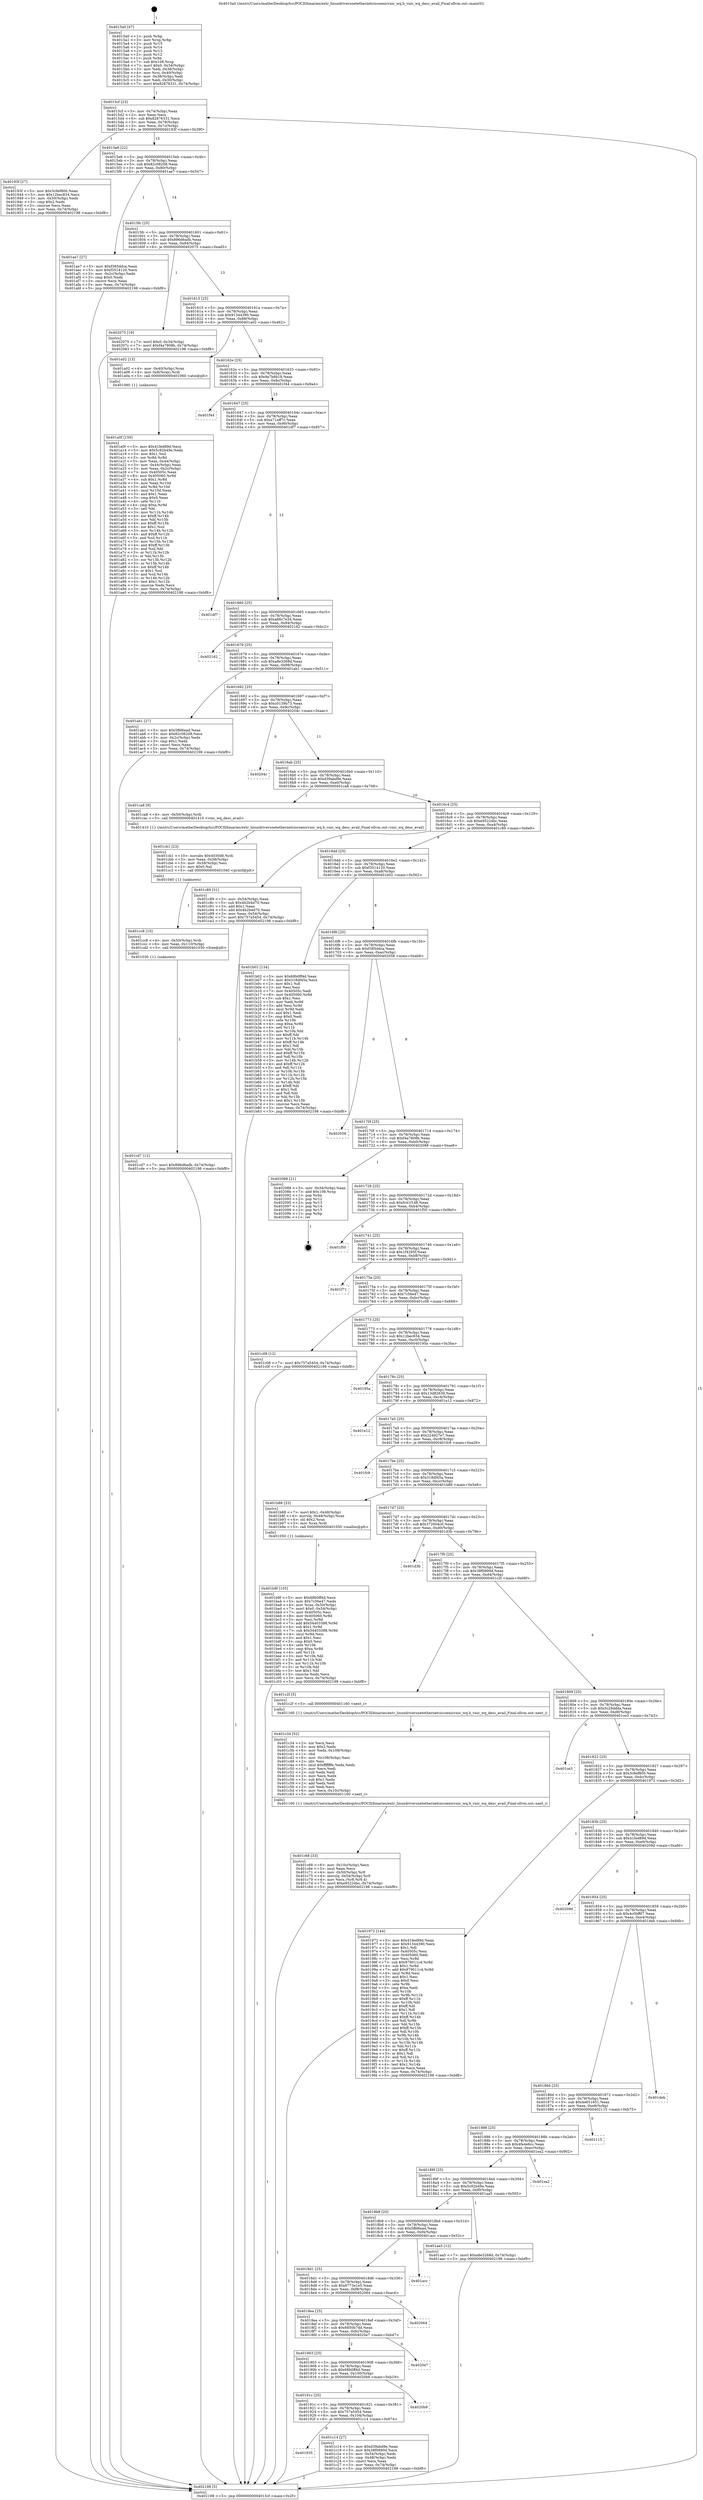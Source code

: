 digraph "0x4015a0" {
  label = "0x4015a0 (/mnt/c/Users/mathe/Desktop/tcc/POCII/binaries/extr_linuxdriversnetethernetciscoenicvnic_wq.h_vnic_wq_desc_avail_Final-ollvm.out::main(0))"
  labelloc = "t"
  node[shape=record]

  Entry [label="",width=0.3,height=0.3,shape=circle,fillcolor=black,style=filled]
  "0x4015cf" [label="{
     0x4015cf [23]\l
     | [instrs]\l
     &nbsp;&nbsp;0x4015cf \<+3\>: mov -0x74(%rbp),%eax\l
     &nbsp;&nbsp;0x4015d2 \<+2\>: mov %eax,%ecx\l
     &nbsp;&nbsp;0x4015d4 \<+6\>: sub $0x82876331,%ecx\l
     &nbsp;&nbsp;0x4015da \<+3\>: mov %eax,-0x78(%rbp)\l
     &nbsp;&nbsp;0x4015dd \<+3\>: mov %ecx,-0x7c(%rbp)\l
     &nbsp;&nbsp;0x4015e0 \<+6\>: je 000000000040193f \<main+0x39f\>\l
  }"]
  "0x40193f" [label="{
     0x40193f [27]\l
     | [instrs]\l
     &nbsp;&nbsp;0x40193f \<+5\>: mov $0x3c9ef800,%eax\l
     &nbsp;&nbsp;0x401944 \<+5\>: mov $0x12bec834,%ecx\l
     &nbsp;&nbsp;0x401949 \<+3\>: mov -0x30(%rbp),%edx\l
     &nbsp;&nbsp;0x40194c \<+3\>: cmp $0x2,%edx\l
     &nbsp;&nbsp;0x40194f \<+3\>: cmovne %ecx,%eax\l
     &nbsp;&nbsp;0x401952 \<+3\>: mov %eax,-0x74(%rbp)\l
     &nbsp;&nbsp;0x401955 \<+5\>: jmp 0000000000402198 \<main+0xbf8\>\l
  }"]
  "0x4015e6" [label="{
     0x4015e6 [22]\l
     | [instrs]\l
     &nbsp;&nbsp;0x4015e6 \<+5\>: jmp 00000000004015eb \<main+0x4b\>\l
     &nbsp;&nbsp;0x4015eb \<+3\>: mov -0x78(%rbp),%eax\l
     &nbsp;&nbsp;0x4015ee \<+5\>: sub $0x82c08208,%eax\l
     &nbsp;&nbsp;0x4015f3 \<+3\>: mov %eax,-0x80(%rbp)\l
     &nbsp;&nbsp;0x4015f6 \<+6\>: je 0000000000401ae7 \<main+0x547\>\l
  }"]
  "0x402198" [label="{
     0x402198 [5]\l
     | [instrs]\l
     &nbsp;&nbsp;0x402198 \<+5\>: jmp 00000000004015cf \<main+0x2f\>\l
  }"]
  "0x4015a0" [label="{
     0x4015a0 [47]\l
     | [instrs]\l
     &nbsp;&nbsp;0x4015a0 \<+1\>: push %rbp\l
     &nbsp;&nbsp;0x4015a1 \<+3\>: mov %rsp,%rbp\l
     &nbsp;&nbsp;0x4015a4 \<+2\>: push %r15\l
     &nbsp;&nbsp;0x4015a6 \<+2\>: push %r14\l
     &nbsp;&nbsp;0x4015a8 \<+2\>: push %r13\l
     &nbsp;&nbsp;0x4015aa \<+2\>: push %r12\l
     &nbsp;&nbsp;0x4015ac \<+1\>: push %rbx\l
     &nbsp;&nbsp;0x4015ad \<+7\>: sub $0x108,%rsp\l
     &nbsp;&nbsp;0x4015b4 \<+7\>: movl $0x0,-0x34(%rbp)\l
     &nbsp;&nbsp;0x4015bb \<+3\>: mov %edi,-0x38(%rbp)\l
     &nbsp;&nbsp;0x4015be \<+4\>: mov %rsi,-0x40(%rbp)\l
     &nbsp;&nbsp;0x4015c2 \<+3\>: mov -0x38(%rbp),%edi\l
     &nbsp;&nbsp;0x4015c5 \<+3\>: mov %edi,-0x30(%rbp)\l
     &nbsp;&nbsp;0x4015c8 \<+7\>: movl $0x82876331,-0x74(%rbp)\l
  }"]
  Exit [label="",width=0.3,height=0.3,shape=circle,fillcolor=black,style=filled,peripheries=2]
  "0x401ae7" [label="{
     0x401ae7 [27]\l
     | [instrs]\l
     &nbsp;&nbsp;0x401ae7 \<+5\>: mov $0xf385ddca,%eax\l
     &nbsp;&nbsp;0x401aec \<+5\>: mov $0xf3514120,%ecx\l
     &nbsp;&nbsp;0x401af1 \<+3\>: mov -0x2c(%rbp),%edx\l
     &nbsp;&nbsp;0x401af4 \<+3\>: cmp $0x0,%edx\l
     &nbsp;&nbsp;0x401af7 \<+3\>: cmove %ecx,%eax\l
     &nbsp;&nbsp;0x401afa \<+3\>: mov %eax,-0x74(%rbp)\l
     &nbsp;&nbsp;0x401afd \<+5\>: jmp 0000000000402198 \<main+0xbf8\>\l
  }"]
  "0x4015fc" [label="{
     0x4015fc [25]\l
     | [instrs]\l
     &nbsp;&nbsp;0x4015fc \<+5\>: jmp 0000000000401601 \<main+0x61\>\l
     &nbsp;&nbsp;0x401601 \<+3\>: mov -0x78(%rbp),%eax\l
     &nbsp;&nbsp;0x401604 \<+5\>: sub $0x896d6adb,%eax\l
     &nbsp;&nbsp;0x401609 \<+6\>: mov %eax,-0x84(%rbp)\l
     &nbsp;&nbsp;0x40160f \<+6\>: je 0000000000402075 \<main+0xad5\>\l
  }"]
  "0x401cd7" [label="{
     0x401cd7 [12]\l
     | [instrs]\l
     &nbsp;&nbsp;0x401cd7 \<+7\>: movl $0x896d6adb,-0x74(%rbp)\l
     &nbsp;&nbsp;0x401cde \<+5\>: jmp 0000000000402198 \<main+0xbf8\>\l
  }"]
  "0x402075" [label="{
     0x402075 [19]\l
     | [instrs]\l
     &nbsp;&nbsp;0x402075 \<+7\>: movl $0x0,-0x34(%rbp)\l
     &nbsp;&nbsp;0x40207c \<+7\>: movl $0xf4a7808b,-0x74(%rbp)\l
     &nbsp;&nbsp;0x402083 \<+5\>: jmp 0000000000402198 \<main+0xbf8\>\l
  }"]
  "0x401615" [label="{
     0x401615 [25]\l
     | [instrs]\l
     &nbsp;&nbsp;0x401615 \<+5\>: jmp 000000000040161a \<main+0x7a\>\l
     &nbsp;&nbsp;0x40161a \<+3\>: mov -0x78(%rbp),%eax\l
     &nbsp;&nbsp;0x40161d \<+5\>: sub $0x91344390,%eax\l
     &nbsp;&nbsp;0x401622 \<+6\>: mov %eax,-0x88(%rbp)\l
     &nbsp;&nbsp;0x401628 \<+6\>: je 0000000000401a02 \<main+0x462\>\l
  }"]
  "0x401cc8" [label="{
     0x401cc8 [15]\l
     | [instrs]\l
     &nbsp;&nbsp;0x401cc8 \<+4\>: mov -0x50(%rbp),%rdi\l
     &nbsp;&nbsp;0x401ccc \<+6\>: mov %eax,-0x110(%rbp)\l
     &nbsp;&nbsp;0x401cd2 \<+5\>: call 0000000000401030 \<free@plt\>\l
     | [calls]\l
     &nbsp;&nbsp;0x401030 \{1\} (unknown)\l
  }"]
  "0x401a02" [label="{
     0x401a02 [13]\l
     | [instrs]\l
     &nbsp;&nbsp;0x401a02 \<+4\>: mov -0x40(%rbp),%rax\l
     &nbsp;&nbsp;0x401a06 \<+4\>: mov 0x8(%rax),%rdi\l
     &nbsp;&nbsp;0x401a0a \<+5\>: call 0000000000401060 \<atoi@plt\>\l
     | [calls]\l
     &nbsp;&nbsp;0x401060 \{1\} (unknown)\l
  }"]
  "0x40162e" [label="{
     0x40162e [25]\l
     | [instrs]\l
     &nbsp;&nbsp;0x40162e \<+5\>: jmp 0000000000401633 \<main+0x93\>\l
     &nbsp;&nbsp;0x401633 \<+3\>: mov -0x78(%rbp),%eax\l
     &nbsp;&nbsp;0x401636 \<+5\>: sub $0x9a7b8b18,%eax\l
     &nbsp;&nbsp;0x40163b \<+6\>: mov %eax,-0x8c(%rbp)\l
     &nbsp;&nbsp;0x401641 \<+6\>: je 0000000000401f44 \<main+0x9a4\>\l
  }"]
  "0x401cb1" [label="{
     0x401cb1 [23]\l
     | [instrs]\l
     &nbsp;&nbsp;0x401cb1 \<+10\>: movabs $0x4030d6,%rdi\l
     &nbsp;&nbsp;0x401cbb \<+3\>: mov %eax,-0x58(%rbp)\l
     &nbsp;&nbsp;0x401cbe \<+3\>: mov -0x58(%rbp),%esi\l
     &nbsp;&nbsp;0x401cc1 \<+2\>: mov $0x0,%al\l
     &nbsp;&nbsp;0x401cc3 \<+5\>: call 0000000000401040 \<printf@plt\>\l
     | [calls]\l
     &nbsp;&nbsp;0x401040 \{1\} (unknown)\l
  }"]
  "0x401f44" [label="{
     0x401f44\l
  }", style=dashed]
  "0x401647" [label="{
     0x401647 [25]\l
     | [instrs]\l
     &nbsp;&nbsp;0x401647 \<+5\>: jmp 000000000040164c \<main+0xac\>\l
     &nbsp;&nbsp;0x40164c \<+3\>: mov -0x78(%rbp),%eax\l
     &nbsp;&nbsp;0x40164f \<+5\>: sub $0xa71eff7c,%eax\l
     &nbsp;&nbsp;0x401654 \<+6\>: mov %eax,-0x90(%rbp)\l
     &nbsp;&nbsp;0x40165a \<+6\>: je 0000000000401df7 \<main+0x857\>\l
  }"]
  "0x401c68" [label="{
     0x401c68 [33]\l
     | [instrs]\l
     &nbsp;&nbsp;0x401c68 \<+6\>: mov -0x10c(%rbp),%ecx\l
     &nbsp;&nbsp;0x401c6e \<+3\>: imul %eax,%ecx\l
     &nbsp;&nbsp;0x401c71 \<+4\>: mov -0x50(%rbp),%r8\l
     &nbsp;&nbsp;0x401c75 \<+4\>: movslq -0x54(%rbp),%r9\l
     &nbsp;&nbsp;0x401c79 \<+4\>: mov %ecx,(%r8,%r9,4)\l
     &nbsp;&nbsp;0x401c7d \<+7\>: movl $0xe95224bc,-0x74(%rbp)\l
     &nbsp;&nbsp;0x401c84 \<+5\>: jmp 0000000000402198 \<main+0xbf8\>\l
  }"]
  "0x401df7" [label="{
     0x401df7\l
  }", style=dashed]
  "0x401660" [label="{
     0x401660 [25]\l
     | [instrs]\l
     &nbsp;&nbsp;0x401660 \<+5\>: jmp 0000000000401665 \<main+0xc5\>\l
     &nbsp;&nbsp;0x401665 \<+3\>: mov -0x78(%rbp),%eax\l
     &nbsp;&nbsp;0x401668 \<+5\>: sub $0xa86c7e34,%eax\l
     &nbsp;&nbsp;0x40166d \<+6\>: mov %eax,-0x94(%rbp)\l
     &nbsp;&nbsp;0x401673 \<+6\>: je 0000000000402162 \<main+0xbc2\>\l
  }"]
  "0x401c34" [label="{
     0x401c34 [52]\l
     | [instrs]\l
     &nbsp;&nbsp;0x401c34 \<+2\>: xor %ecx,%ecx\l
     &nbsp;&nbsp;0x401c36 \<+5\>: mov $0x2,%edx\l
     &nbsp;&nbsp;0x401c3b \<+6\>: mov %edx,-0x108(%rbp)\l
     &nbsp;&nbsp;0x401c41 \<+1\>: cltd\l
     &nbsp;&nbsp;0x401c42 \<+6\>: mov -0x108(%rbp),%esi\l
     &nbsp;&nbsp;0x401c48 \<+2\>: idiv %esi\l
     &nbsp;&nbsp;0x401c4a \<+6\>: imul $0xfffffffe,%edx,%edx\l
     &nbsp;&nbsp;0x401c50 \<+2\>: mov %ecx,%edi\l
     &nbsp;&nbsp;0x401c52 \<+2\>: sub %edx,%edi\l
     &nbsp;&nbsp;0x401c54 \<+2\>: mov %ecx,%edx\l
     &nbsp;&nbsp;0x401c56 \<+3\>: sub $0x1,%edx\l
     &nbsp;&nbsp;0x401c59 \<+2\>: add %edx,%edi\l
     &nbsp;&nbsp;0x401c5b \<+2\>: sub %edi,%ecx\l
     &nbsp;&nbsp;0x401c5d \<+6\>: mov %ecx,-0x10c(%rbp)\l
     &nbsp;&nbsp;0x401c63 \<+5\>: call 0000000000401160 \<next_i\>\l
     | [calls]\l
     &nbsp;&nbsp;0x401160 \{1\} (/mnt/c/Users/mathe/Desktop/tcc/POCII/binaries/extr_linuxdriversnetethernetciscoenicvnic_wq.h_vnic_wq_desc_avail_Final-ollvm.out::next_i)\l
  }"]
  "0x402162" [label="{
     0x402162\l
  }", style=dashed]
  "0x401679" [label="{
     0x401679 [25]\l
     | [instrs]\l
     &nbsp;&nbsp;0x401679 \<+5\>: jmp 000000000040167e \<main+0xde\>\l
     &nbsp;&nbsp;0x40167e \<+3\>: mov -0x78(%rbp),%eax\l
     &nbsp;&nbsp;0x401681 \<+5\>: sub $0xa8e3268d,%eax\l
     &nbsp;&nbsp;0x401686 \<+6\>: mov %eax,-0x98(%rbp)\l
     &nbsp;&nbsp;0x40168c \<+6\>: je 0000000000401ab1 \<main+0x511\>\l
  }"]
  "0x401935" [label="{
     0x401935\l
  }", style=dashed]
  "0x401ab1" [label="{
     0x401ab1 [27]\l
     | [instrs]\l
     &nbsp;&nbsp;0x401ab1 \<+5\>: mov $0x5ffd6ead,%eax\l
     &nbsp;&nbsp;0x401ab6 \<+5\>: mov $0x82c08208,%ecx\l
     &nbsp;&nbsp;0x401abb \<+3\>: mov -0x2c(%rbp),%edx\l
     &nbsp;&nbsp;0x401abe \<+3\>: cmp $0x1,%edx\l
     &nbsp;&nbsp;0x401ac1 \<+3\>: cmovl %ecx,%eax\l
     &nbsp;&nbsp;0x401ac4 \<+3\>: mov %eax,-0x74(%rbp)\l
     &nbsp;&nbsp;0x401ac7 \<+5\>: jmp 0000000000402198 \<main+0xbf8\>\l
  }"]
  "0x401692" [label="{
     0x401692 [25]\l
     | [instrs]\l
     &nbsp;&nbsp;0x401692 \<+5\>: jmp 0000000000401697 \<main+0xf7\>\l
     &nbsp;&nbsp;0x401697 \<+3\>: mov -0x78(%rbp),%eax\l
     &nbsp;&nbsp;0x40169a \<+5\>: sub $0xc0139b73,%eax\l
     &nbsp;&nbsp;0x40169f \<+6\>: mov %eax,-0x9c(%rbp)\l
     &nbsp;&nbsp;0x4016a5 \<+6\>: je 000000000040204c \<main+0xaac\>\l
  }"]
  "0x401c14" [label="{
     0x401c14 [27]\l
     | [instrs]\l
     &nbsp;&nbsp;0x401c14 \<+5\>: mov $0xd39abd9e,%eax\l
     &nbsp;&nbsp;0x401c19 \<+5\>: mov $0x38f0890d,%ecx\l
     &nbsp;&nbsp;0x401c1e \<+3\>: mov -0x54(%rbp),%edx\l
     &nbsp;&nbsp;0x401c21 \<+3\>: cmp -0x48(%rbp),%edx\l
     &nbsp;&nbsp;0x401c24 \<+3\>: cmovl %ecx,%eax\l
     &nbsp;&nbsp;0x401c27 \<+3\>: mov %eax,-0x74(%rbp)\l
     &nbsp;&nbsp;0x401c2a \<+5\>: jmp 0000000000402198 \<main+0xbf8\>\l
  }"]
  "0x40204c" [label="{
     0x40204c\l
  }", style=dashed]
  "0x4016ab" [label="{
     0x4016ab [25]\l
     | [instrs]\l
     &nbsp;&nbsp;0x4016ab \<+5\>: jmp 00000000004016b0 \<main+0x110\>\l
     &nbsp;&nbsp;0x4016b0 \<+3\>: mov -0x78(%rbp),%eax\l
     &nbsp;&nbsp;0x4016b3 \<+5\>: sub $0xd39abd9e,%eax\l
     &nbsp;&nbsp;0x4016b8 \<+6\>: mov %eax,-0xa0(%rbp)\l
     &nbsp;&nbsp;0x4016be \<+6\>: je 0000000000401ca8 \<main+0x708\>\l
  }"]
  "0x40191c" [label="{
     0x40191c [25]\l
     | [instrs]\l
     &nbsp;&nbsp;0x40191c \<+5\>: jmp 0000000000401921 \<main+0x381\>\l
     &nbsp;&nbsp;0x401921 \<+3\>: mov -0x78(%rbp),%eax\l
     &nbsp;&nbsp;0x401924 \<+5\>: sub $0x757a5454,%eax\l
     &nbsp;&nbsp;0x401929 \<+6\>: mov %eax,-0x104(%rbp)\l
     &nbsp;&nbsp;0x40192f \<+6\>: je 0000000000401c14 \<main+0x674\>\l
  }"]
  "0x401ca8" [label="{
     0x401ca8 [9]\l
     | [instrs]\l
     &nbsp;&nbsp;0x401ca8 \<+4\>: mov -0x50(%rbp),%rdi\l
     &nbsp;&nbsp;0x401cac \<+5\>: call 0000000000401410 \<vnic_wq_desc_avail\>\l
     | [calls]\l
     &nbsp;&nbsp;0x401410 \{1\} (/mnt/c/Users/mathe/Desktop/tcc/POCII/binaries/extr_linuxdriversnetethernetciscoenicvnic_wq.h_vnic_wq_desc_avail_Final-ollvm.out::vnic_wq_desc_avail)\l
  }"]
  "0x4016c4" [label="{
     0x4016c4 [25]\l
     | [instrs]\l
     &nbsp;&nbsp;0x4016c4 \<+5\>: jmp 00000000004016c9 \<main+0x129\>\l
     &nbsp;&nbsp;0x4016c9 \<+3\>: mov -0x78(%rbp),%eax\l
     &nbsp;&nbsp;0x4016cc \<+5\>: sub $0xe95224bc,%eax\l
     &nbsp;&nbsp;0x4016d1 \<+6\>: mov %eax,-0xa4(%rbp)\l
     &nbsp;&nbsp;0x4016d7 \<+6\>: je 0000000000401c89 \<main+0x6e9\>\l
  }"]
  "0x4020b9" [label="{
     0x4020b9\l
  }", style=dashed]
  "0x401c89" [label="{
     0x401c89 [31]\l
     | [instrs]\l
     &nbsp;&nbsp;0x401c89 \<+3\>: mov -0x54(%rbp),%eax\l
     &nbsp;&nbsp;0x401c8c \<+5\>: sub $0x4b2b4d70,%eax\l
     &nbsp;&nbsp;0x401c91 \<+3\>: add $0x1,%eax\l
     &nbsp;&nbsp;0x401c94 \<+5\>: add $0x4b2b4d70,%eax\l
     &nbsp;&nbsp;0x401c99 \<+3\>: mov %eax,-0x54(%rbp)\l
     &nbsp;&nbsp;0x401c9c \<+7\>: movl $0x757a5454,-0x74(%rbp)\l
     &nbsp;&nbsp;0x401ca3 \<+5\>: jmp 0000000000402198 \<main+0xbf8\>\l
  }"]
  "0x4016dd" [label="{
     0x4016dd [25]\l
     | [instrs]\l
     &nbsp;&nbsp;0x4016dd \<+5\>: jmp 00000000004016e2 \<main+0x142\>\l
     &nbsp;&nbsp;0x4016e2 \<+3\>: mov -0x78(%rbp),%eax\l
     &nbsp;&nbsp;0x4016e5 \<+5\>: sub $0xf3514120,%eax\l
     &nbsp;&nbsp;0x4016ea \<+6\>: mov %eax,-0xa8(%rbp)\l
     &nbsp;&nbsp;0x4016f0 \<+6\>: je 0000000000401b02 \<main+0x562\>\l
  }"]
  "0x401903" [label="{
     0x401903 [25]\l
     | [instrs]\l
     &nbsp;&nbsp;0x401903 \<+5\>: jmp 0000000000401908 \<main+0x368\>\l
     &nbsp;&nbsp;0x401908 \<+3\>: mov -0x78(%rbp),%eax\l
     &nbsp;&nbsp;0x40190b \<+5\>: sub $0x68b0ff4d,%eax\l
     &nbsp;&nbsp;0x401910 \<+6\>: mov %eax,-0x100(%rbp)\l
     &nbsp;&nbsp;0x401916 \<+6\>: je 00000000004020b9 \<main+0xb19\>\l
  }"]
  "0x401b02" [label="{
     0x401b02 [134]\l
     | [instrs]\l
     &nbsp;&nbsp;0x401b02 \<+5\>: mov $0x68b0ff4d,%eax\l
     &nbsp;&nbsp;0x401b07 \<+5\>: mov $0x318df45a,%ecx\l
     &nbsp;&nbsp;0x401b0c \<+2\>: mov $0x1,%dl\l
     &nbsp;&nbsp;0x401b0e \<+2\>: xor %esi,%esi\l
     &nbsp;&nbsp;0x401b10 \<+7\>: mov 0x40505c,%edi\l
     &nbsp;&nbsp;0x401b17 \<+8\>: mov 0x405060,%r8d\l
     &nbsp;&nbsp;0x401b1f \<+3\>: sub $0x1,%esi\l
     &nbsp;&nbsp;0x401b22 \<+3\>: mov %edi,%r9d\l
     &nbsp;&nbsp;0x401b25 \<+3\>: add %esi,%r9d\l
     &nbsp;&nbsp;0x401b28 \<+4\>: imul %r9d,%edi\l
     &nbsp;&nbsp;0x401b2c \<+3\>: and $0x1,%edi\l
     &nbsp;&nbsp;0x401b2f \<+3\>: cmp $0x0,%edi\l
     &nbsp;&nbsp;0x401b32 \<+4\>: sete %r10b\l
     &nbsp;&nbsp;0x401b36 \<+4\>: cmp $0xa,%r8d\l
     &nbsp;&nbsp;0x401b3a \<+4\>: setl %r11b\l
     &nbsp;&nbsp;0x401b3e \<+3\>: mov %r10b,%bl\l
     &nbsp;&nbsp;0x401b41 \<+3\>: xor $0xff,%bl\l
     &nbsp;&nbsp;0x401b44 \<+3\>: mov %r11b,%r14b\l
     &nbsp;&nbsp;0x401b47 \<+4\>: xor $0xff,%r14b\l
     &nbsp;&nbsp;0x401b4b \<+3\>: xor $0x1,%dl\l
     &nbsp;&nbsp;0x401b4e \<+3\>: mov %bl,%r15b\l
     &nbsp;&nbsp;0x401b51 \<+4\>: and $0xff,%r15b\l
     &nbsp;&nbsp;0x401b55 \<+3\>: and %dl,%r10b\l
     &nbsp;&nbsp;0x401b58 \<+3\>: mov %r14b,%r12b\l
     &nbsp;&nbsp;0x401b5b \<+4\>: and $0xff,%r12b\l
     &nbsp;&nbsp;0x401b5f \<+3\>: and %dl,%r11b\l
     &nbsp;&nbsp;0x401b62 \<+3\>: or %r10b,%r15b\l
     &nbsp;&nbsp;0x401b65 \<+3\>: or %r11b,%r12b\l
     &nbsp;&nbsp;0x401b68 \<+3\>: xor %r12b,%r15b\l
     &nbsp;&nbsp;0x401b6b \<+3\>: or %r14b,%bl\l
     &nbsp;&nbsp;0x401b6e \<+3\>: xor $0xff,%bl\l
     &nbsp;&nbsp;0x401b71 \<+3\>: or $0x1,%dl\l
     &nbsp;&nbsp;0x401b74 \<+2\>: and %dl,%bl\l
     &nbsp;&nbsp;0x401b76 \<+3\>: or %bl,%r15b\l
     &nbsp;&nbsp;0x401b79 \<+4\>: test $0x1,%r15b\l
     &nbsp;&nbsp;0x401b7d \<+3\>: cmovne %ecx,%eax\l
     &nbsp;&nbsp;0x401b80 \<+3\>: mov %eax,-0x74(%rbp)\l
     &nbsp;&nbsp;0x401b83 \<+5\>: jmp 0000000000402198 \<main+0xbf8\>\l
  }"]
  "0x4016f6" [label="{
     0x4016f6 [25]\l
     | [instrs]\l
     &nbsp;&nbsp;0x4016f6 \<+5\>: jmp 00000000004016fb \<main+0x15b\>\l
     &nbsp;&nbsp;0x4016fb \<+3\>: mov -0x78(%rbp),%eax\l
     &nbsp;&nbsp;0x4016fe \<+5\>: sub $0xf385ddca,%eax\l
     &nbsp;&nbsp;0x401703 \<+6\>: mov %eax,-0xac(%rbp)\l
     &nbsp;&nbsp;0x401709 \<+6\>: je 0000000000402058 \<main+0xab8\>\l
  }"]
  "0x4020e7" [label="{
     0x4020e7\l
  }", style=dashed]
  "0x402058" [label="{
     0x402058\l
  }", style=dashed]
  "0x40170f" [label="{
     0x40170f [25]\l
     | [instrs]\l
     &nbsp;&nbsp;0x40170f \<+5\>: jmp 0000000000401714 \<main+0x174\>\l
     &nbsp;&nbsp;0x401714 \<+3\>: mov -0x78(%rbp),%eax\l
     &nbsp;&nbsp;0x401717 \<+5\>: sub $0xf4a7808b,%eax\l
     &nbsp;&nbsp;0x40171c \<+6\>: mov %eax,-0xb0(%rbp)\l
     &nbsp;&nbsp;0x401722 \<+6\>: je 0000000000402088 \<main+0xae8\>\l
  }"]
  "0x4018ea" [label="{
     0x4018ea [25]\l
     | [instrs]\l
     &nbsp;&nbsp;0x4018ea \<+5\>: jmp 00000000004018ef \<main+0x34f\>\l
     &nbsp;&nbsp;0x4018ef \<+3\>: mov -0x78(%rbp),%eax\l
     &nbsp;&nbsp;0x4018f2 \<+5\>: sub $0x6850b7dd,%eax\l
     &nbsp;&nbsp;0x4018f7 \<+6\>: mov %eax,-0xfc(%rbp)\l
     &nbsp;&nbsp;0x4018fd \<+6\>: je 00000000004020e7 \<main+0xb47\>\l
  }"]
  "0x402088" [label="{
     0x402088 [21]\l
     | [instrs]\l
     &nbsp;&nbsp;0x402088 \<+3\>: mov -0x34(%rbp),%eax\l
     &nbsp;&nbsp;0x40208b \<+7\>: add $0x108,%rsp\l
     &nbsp;&nbsp;0x402092 \<+1\>: pop %rbx\l
     &nbsp;&nbsp;0x402093 \<+2\>: pop %r12\l
     &nbsp;&nbsp;0x402095 \<+2\>: pop %r13\l
     &nbsp;&nbsp;0x402097 \<+2\>: pop %r14\l
     &nbsp;&nbsp;0x402099 \<+2\>: pop %r15\l
     &nbsp;&nbsp;0x40209b \<+1\>: pop %rbp\l
     &nbsp;&nbsp;0x40209c \<+1\>: ret\l
  }"]
  "0x401728" [label="{
     0x401728 [25]\l
     | [instrs]\l
     &nbsp;&nbsp;0x401728 \<+5\>: jmp 000000000040172d \<main+0x18d\>\l
     &nbsp;&nbsp;0x40172d \<+3\>: mov -0x78(%rbp),%eax\l
     &nbsp;&nbsp;0x401730 \<+5\>: sub $0xfc41f148,%eax\l
     &nbsp;&nbsp;0x401735 \<+6\>: mov %eax,-0xb4(%rbp)\l
     &nbsp;&nbsp;0x40173b \<+6\>: je 0000000000401f50 \<main+0x9b0\>\l
  }"]
  "0x402064" [label="{
     0x402064\l
  }", style=dashed]
  "0x401f50" [label="{
     0x401f50\l
  }", style=dashed]
  "0x401741" [label="{
     0x401741 [25]\l
     | [instrs]\l
     &nbsp;&nbsp;0x401741 \<+5\>: jmp 0000000000401746 \<main+0x1a6\>\l
     &nbsp;&nbsp;0x401746 \<+3\>: mov -0x78(%rbp),%eax\l
     &nbsp;&nbsp;0x401749 \<+5\>: sub $0x1f4285f,%eax\l
     &nbsp;&nbsp;0x40174e \<+6\>: mov %eax,-0xb8(%rbp)\l
     &nbsp;&nbsp;0x401754 \<+6\>: je 0000000000401f71 \<main+0x9d1\>\l
  }"]
  "0x4018d1" [label="{
     0x4018d1 [25]\l
     | [instrs]\l
     &nbsp;&nbsp;0x4018d1 \<+5\>: jmp 00000000004018d6 \<main+0x336\>\l
     &nbsp;&nbsp;0x4018d6 \<+3\>: mov -0x78(%rbp),%eax\l
     &nbsp;&nbsp;0x4018d9 \<+5\>: sub $0x6773e1e5,%eax\l
     &nbsp;&nbsp;0x4018de \<+6\>: mov %eax,-0xf8(%rbp)\l
     &nbsp;&nbsp;0x4018e4 \<+6\>: je 0000000000402064 \<main+0xac4\>\l
  }"]
  "0x401f71" [label="{
     0x401f71\l
  }", style=dashed]
  "0x40175a" [label="{
     0x40175a [25]\l
     | [instrs]\l
     &nbsp;&nbsp;0x40175a \<+5\>: jmp 000000000040175f \<main+0x1bf\>\l
     &nbsp;&nbsp;0x40175f \<+3\>: mov -0x78(%rbp),%eax\l
     &nbsp;&nbsp;0x401762 \<+5\>: sub $0x7c56e47,%eax\l
     &nbsp;&nbsp;0x401767 \<+6\>: mov %eax,-0xbc(%rbp)\l
     &nbsp;&nbsp;0x40176d \<+6\>: je 0000000000401c08 \<main+0x668\>\l
  }"]
  "0x401acc" [label="{
     0x401acc\l
  }", style=dashed]
  "0x401c08" [label="{
     0x401c08 [12]\l
     | [instrs]\l
     &nbsp;&nbsp;0x401c08 \<+7\>: movl $0x757a5454,-0x74(%rbp)\l
     &nbsp;&nbsp;0x401c0f \<+5\>: jmp 0000000000402198 \<main+0xbf8\>\l
  }"]
  "0x401773" [label="{
     0x401773 [25]\l
     | [instrs]\l
     &nbsp;&nbsp;0x401773 \<+5\>: jmp 0000000000401778 \<main+0x1d8\>\l
     &nbsp;&nbsp;0x401778 \<+3\>: mov -0x78(%rbp),%eax\l
     &nbsp;&nbsp;0x40177b \<+5\>: sub $0x12bec834,%eax\l
     &nbsp;&nbsp;0x401780 \<+6\>: mov %eax,-0xc0(%rbp)\l
     &nbsp;&nbsp;0x401786 \<+6\>: je 000000000040195a \<main+0x3ba\>\l
  }"]
  "0x401b9f" [label="{
     0x401b9f [105]\l
     | [instrs]\l
     &nbsp;&nbsp;0x401b9f \<+5\>: mov $0x68b0ff4d,%ecx\l
     &nbsp;&nbsp;0x401ba4 \<+5\>: mov $0x7c56e47,%edx\l
     &nbsp;&nbsp;0x401ba9 \<+4\>: mov %rax,-0x50(%rbp)\l
     &nbsp;&nbsp;0x401bad \<+7\>: movl $0x0,-0x54(%rbp)\l
     &nbsp;&nbsp;0x401bb4 \<+7\>: mov 0x40505c,%esi\l
     &nbsp;&nbsp;0x401bbb \<+8\>: mov 0x405060,%r8d\l
     &nbsp;&nbsp;0x401bc3 \<+3\>: mov %esi,%r9d\l
     &nbsp;&nbsp;0x401bc6 \<+7\>: add $0x54403388,%r9d\l
     &nbsp;&nbsp;0x401bcd \<+4\>: sub $0x1,%r9d\l
     &nbsp;&nbsp;0x401bd1 \<+7\>: sub $0x54403388,%r9d\l
     &nbsp;&nbsp;0x401bd8 \<+4\>: imul %r9d,%esi\l
     &nbsp;&nbsp;0x401bdc \<+3\>: and $0x1,%esi\l
     &nbsp;&nbsp;0x401bdf \<+3\>: cmp $0x0,%esi\l
     &nbsp;&nbsp;0x401be2 \<+4\>: sete %r10b\l
     &nbsp;&nbsp;0x401be6 \<+4\>: cmp $0xa,%r8d\l
     &nbsp;&nbsp;0x401bea \<+4\>: setl %r11b\l
     &nbsp;&nbsp;0x401bee \<+3\>: mov %r10b,%bl\l
     &nbsp;&nbsp;0x401bf1 \<+3\>: and %r11b,%bl\l
     &nbsp;&nbsp;0x401bf4 \<+3\>: xor %r11b,%r10b\l
     &nbsp;&nbsp;0x401bf7 \<+3\>: or %r10b,%bl\l
     &nbsp;&nbsp;0x401bfa \<+3\>: test $0x1,%bl\l
     &nbsp;&nbsp;0x401bfd \<+3\>: cmovne %edx,%ecx\l
     &nbsp;&nbsp;0x401c00 \<+3\>: mov %ecx,-0x74(%rbp)\l
     &nbsp;&nbsp;0x401c03 \<+5\>: jmp 0000000000402198 \<main+0xbf8\>\l
  }"]
  "0x40195a" [label="{
     0x40195a\l
  }", style=dashed]
  "0x40178c" [label="{
     0x40178c [25]\l
     | [instrs]\l
     &nbsp;&nbsp;0x40178c \<+5\>: jmp 0000000000401791 \<main+0x1f1\>\l
     &nbsp;&nbsp;0x401791 \<+3\>: mov -0x78(%rbp),%eax\l
     &nbsp;&nbsp;0x401794 \<+5\>: sub $0x13d82639,%eax\l
     &nbsp;&nbsp;0x401799 \<+6\>: mov %eax,-0xc4(%rbp)\l
     &nbsp;&nbsp;0x40179f \<+6\>: je 0000000000401e12 \<main+0x872\>\l
  }"]
  "0x4018b8" [label="{
     0x4018b8 [25]\l
     | [instrs]\l
     &nbsp;&nbsp;0x4018b8 \<+5\>: jmp 00000000004018bd \<main+0x31d\>\l
     &nbsp;&nbsp;0x4018bd \<+3\>: mov -0x78(%rbp),%eax\l
     &nbsp;&nbsp;0x4018c0 \<+5\>: sub $0x5ffd6ead,%eax\l
     &nbsp;&nbsp;0x4018c5 \<+6\>: mov %eax,-0xf4(%rbp)\l
     &nbsp;&nbsp;0x4018cb \<+6\>: je 0000000000401acc \<main+0x52c\>\l
  }"]
  "0x401e12" [label="{
     0x401e12\l
  }", style=dashed]
  "0x4017a5" [label="{
     0x4017a5 [25]\l
     | [instrs]\l
     &nbsp;&nbsp;0x4017a5 \<+5\>: jmp 00000000004017aa \<main+0x20a\>\l
     &nbsp;&nbsp;0x4017aa \<+3\>: mov -0x78(%rbp),%eax\l
     &nbsp;&nbsp;0x4017ad \<+5\>: sub $0x224927e7,%eax\l
     &nbsp;&nbsp;0x4017b2 \<+6\>: mov %eax,-0xc8(%rbp)\l
     &nbsp;&nbsp;0x4017b8 \<+6\>: je 0000000000401fc9 \<main+0xa29\>\l
  }"]
  "0x401aa5" [label="{
     0x401aa5 [12]\l
     | [instrs]\l
     &nbsp;&nbsp;0x401aa5 \<+7\>: movl $0xa8e3268d,-0x74(%rbp)\l
     &nbsp;&nbsp;0x401aac \<+5\>: jmp 0000000000402198 \<main+0xbf8\>\l
  }"]
  "0x401fc9" [label="{
     0x401fc9\l
  }", style=dashed]
  "0x4017be" [label="{
     0x4017be [25]\l
     | [instrs]\l
     &nbsp;&nbsp;0x4017be \<+5\>: jmp 00000000004017c3 \<main+0x223\>\l
     &nbsp;&nbsp;0x4017c3 \<+3\>: mov -0x78(%rbp),%eax\l
     &nbsp;&nbsp;0x4017c6 \<+5\>: sub $0x318df45a,%eax\l
     &nbsp;&nbsp;0x4017cb \<+6\>: mov %eax,-0xcc(%rbp)\l
     &nbsp;&nbsp;0x4017d1 \<+6\>: je 0000000000401b88 \<main+0x5e8\>\l
  }"]
  "0x40189f" [label="{
     0x40189f [25]\l
     | [instrs]\l
     &nbsp;&nbsp;0x40189f \<+5\>: jmp 00000000004018a4 \<main+0x304\>\l
     &nbsp;&nbsp;0x4018a4 \<+3\>: mov -0x78(%rbp),%eax\l
     &nbsp;&nbsp;0x4018a7 \<+5\>: sub $0x5c92b49e,%eax\l
     &nbsp;&nbsp;0x4018ac \<+6\>: mov %eax,-0xf0(%rbp)\l
     &nbsp;&nbsp;0x4018b2 \<+6\>: je 0000000000401aa5 \<main+0x505\>\l
  }"]
  "0x401b88" [label="{
     0x401b88 [23]\l
     | [instrs]\l
     &nbsp;&nbsp;0x401b88 \<+7\>: movl $0x1,-0x48(%rbp)\l
     &nbsp;&nbsp;0x401b8f \<+4\>: movslq -0x48(%rbp),%rax\l
     &nbsp;&nbsp;0x401b93 \<+4\>: shl $0x2,%rax\l
     &nbsp;&nbsp;0x401b97 \<+3\>: mov %rax,%rdi\l
     &nbsp;&nbsp;0x401b9a \<+5\>: call 0000000000401050 \<malloc@plt\>\l
     | [calls]\l
     &nbsp;&nbsp;0x401050 \{1\} (unknown)\l
  }"]
  "0x4017d7" [label="{
     0x4017d7 [25]\l
     | [instrs]\l
     &nbsp;&nbsp;0x4017d7 \<+5\>: jmp 00000000004017dc \<main+0x23c\>\l
     &nbsp;&nbsp;0x4017dc \<+3\>: mov -0x78(%rbp),%eax\l
     &nbsp;&nbsp;0x4017df \<+5\>: sub $0x372004c0,%eax\l
     &nbsp;&nbsp;0x4017e4 \<+6\>: mov %eax,-0xd0(%rbp)\l
     &nbsp;&nbsp;0x4017ea \<+6\>: je 0000000000401d3b \<main+0x79b\>\l
  }"]
  "0x401ea2" [label="{
     0x401ea2\l
  }", style=dashed]
  "0x401d3b" [label="{
     0x401d3b\l
  }", style=dashed]
  "0x4017f0" [label="{
     0x4017f0 [25]\l
     | [instrs]\l
     &nbsp;&nbsp;0x4017f0 \<+5\>: jmp 00000000004017f5 \<main+0x255\>\l
     &nbsp;&nbsp;0x4017f5 \<+3\>: mov -0x78(%rbp),%eax\l
     &nbsp;&nbsp;0x4017f8 \<+5\>: sub $0x38f0890d,%eax\l
     &nbsp;&nbsp;0x4017fd \<+6\>: mov %eax,-0xd4(%rbp)\l
     &nbsp;&nbsp;0x401803 \<+6\>: je 0000000000401c2f \<main+0x68f\>\l
  }"]
  "0x401886" [label="{
     0x401886 [25]\l
     | [instrs]\l
     &nbsp;&nbsp;0x401886 \<+5\>: jmp 000000000040188b \<main+0x2eb\>\l
     &nbsp;&nbsp;0x40188b \<+3\>: mov -0x78(%rbp),%eax\l
     &nbsp;&nbsp;0x40188e \<+5\>: sub $0x4fa4e6cc,%eax\l
     &nbsp;&nbsp;0x401893 \<+6\>: mov %eax,-0xec(%rbp)\l
     &nbsp;&nbsp;0x401899 \<+6\>: je 0000000000401ea2 \<main+0x902\>\l
  }"]
  "0x401c2f" [label="{
     0x401c2f [5]\l
     | [instrs]\l
     &nbsp;&nbsp;0x401c2f \<+5\>: call 0000000000401160 \<next_i\>\l
     | [calls]\l
     &nbsp;&nbsp;0x401160 \{1\} (/mnt/c/Users/mathe/Desktop/tcc/POCII/binaries/extr_linuxdriversnetethernetciscoenicvnic_wq.h_vnic_wq_desc_avail_Final-ollvm.out::next_i)\l
  }"]
  "0x401809" [label="{
     0x401809 [25]\l
     | [instrs]\l
     &nbsp;&nbsp;0x401809 \<+5\>: jmp 000000000040180e \<main+0x26e\>\l
     &nbsp;&nbsp;0x40180e \<+3\>: mov -0x78(%rbp),%eax\l
     &nbsp;&nbsp;0x401811 \<+5\>: sub $0x3c26ddda,%eax\l
     &nbsp;&nbsp;0x401816 \<+6\>: mov %eax,-0xd8(%rbp)\l
     &nbsp;&nbsp;0x40181c \<+6\>: je 0000000000401ce3 \<main+0x743\>\l
  }"]
  "0x402115" [label="{
     0x402115\l
  }", style=dashed]
  "0x401ce3" [label="{
     0x401ce3\l
  }", style=dashed]
  "0x401822" [label="{
     0x401822 [25]\l
     | [instrs]\l
     &nbsp;&nbsp;0x401822 \<+5\>: jmp 0000000000401827 \<main+0x287\>\l
     &nbsp;&nbsp;0x401827 \<+3\>: mov -0x78(%rbp),%eax\l
     &nbsp;&nbsp;0x40182a \<+5\>: sub $0x3c9ef800,%eax\l
     &nbsp;&nbsp;0x40182f \<+6\>: mov %eax,-0xdc(%rbp)\l
     &nbsp;&nbsp;0x401835 \<+6\>: je 0000000000401972 \<main+0x3d2\>\l
  }"]
  "0x40186d" [label="{
     0x40186d [25]\l
     | [instrs]\l
     &nbsp;&nbsp;0x40186d \<+5\>: jmp 0000000000401872 \<main+0x2d2\>\l
     &nbsp;&nbsp;0x401872 \<+3\>: mov -0x78(%rbp),%eax\l
     &nbsp;&nbsp;0x401875 \<+5\>: sub $0x4e651651,%eax\l
     &nbsp;&nbsp;0x40187a \<+6\>: mov %eax,-0xe8(%rbp)\l
     &nbsp;&nbsp;0x401880 \<+6\>: je 0000000000402115 \<main+0xb75\>\l
  }"]
  "0x401972" [label="{
     0x401972 [144]\l
     | [instrs]\l
     &nbsp;&nbsp;0x401972 \<+5\>: mov $0x41fed89d,%eax\l
     &nbsp;&nbsp;0x401977 \<+5\>: mov $0x91344390,%ecx\l
     &nbsp;&nbsp;0x40197c \<+2\>: mov $0x1,%dl\l
     &nbsp;&nbsp;0x40197e \<+7\>: mov 0x40505c,%esi\l
     &nbsp;&nbsp;0x401985 \<+7\>: mov 0x405060,%edi\l
     &nbsp;&nbsp;0x40198c \<+3\>: mov %esi,%r8d\l
     &nbsp;&nbsp;0x40198f \<+7\>: sub $0x979011c4,%r8d\l
     &nbsp;&nbsp;0x401996 \<+4\>: sub $0x1,%r8d\l
     &nbsp;&nbsp;0x40199a \<+7\>: add $0x979011c4,%r8d\l
     &nbsp;&nbsp;0x4019a1 \<+4\>: imul %r8d,%esi\l
     &nbsp;&nbsp;0x4019a5 \<+3\>: and $0x1,%esi\l
     &nbsp;&nbsp;0x4019a8 \<+3\>: cmp $0x0,%esi\l
     &nbsp;&nbsp;0x4019ab \<+4\>: sete %r9b\l
     &nbsp;&nbsp;0x4019af \<+3\>: cmp $0xa,%edi\l
     &nbsp;&nbsp;0x4019b2 \<+4\>: setl %r10b\l
     &nbsp;&nbsp;0x4019b6 \<+3\>: mov %r9b,%r11b\l
     &nbsp;&nbsp;0x4019b9 \<+4\>: xor $0xff,%r11b\l
     &nbsp;&nbsp;0x4019bd \<+3\>: mov %r10b,%bl\l
     &nbsp;&nbsp;0x4019c0 \<+3\>: xor $0xff,%bl\l
     &nbsp;&nbsp;0x4019c3 \<+3\>: xor $0x1,%dl\l
     &nbsp;&nbsp;0x4019c6 \<+3\>: mov %r11b,%r14b\l
     &nbsp;&nbsp;0x4019c9 \<+4\>: and $0xff,%r14b\l
     &nbsp;&nbsp;0x4019cd \<+3\>: and %dl,%r9b\l
     &nbsp;&nbsp;0x4019d0 \<+3\>: mov %bl,%r15b\l
     &nbsp;&nbsp;0x4019d3 \<+4\>: and $0xff,%r15b\l
     &nbsp;&nbsp;0x4019d7 \<+3\>: and %dl,%r10b\l
     &nbsp;&nbsp;0x4019da \<+3\>: or %r9b,%r14b\l
     &nbsp;&nbsp;0x4019dd \<+3\>: or %r10b,%r15b\l
     &nbsp;&nbsp;0x4019e0 \<+3\>: xor %r15b,%r14b\l
     &nbsp;&nbsp;0x4019e3 \<+3\>: or %bl,%r11b\l
     &nbsp;&nbsp;0x4019e6 \<+4\>: xor $0xff,%r11b\l
     &nbsp;&nbsp;0x4019ea \<+3\>: or $0x1,%dl\l
     &nbsp;&nbsp;0x4019ed \<+3\>: and %dl,%r11b\l
     &nbsp;&nbsp;0x4019f0 \<+3\>: or %r11b,%r14b\l
     &nbsp;&nbsp;0x4019f3 \<+4\>: test $0x1,%r14b\l
     &nbsp;&nbsp;0x4019f7 \<+3\>: cmovne %ecx,%eax\l
     &nbsp;&nbsp;0x4019fa \<+3\>: mov %eax,-0x74(%rbp)\l
     &nbsp;&nbsp;0x4019fd \<+5\>: jmp 0000000000402198 \<main+0xbf8\>\l
  }"]
  "0x40183b" [label="{
     0x40183b [25]\l
     | [instrs]\l
     &nbsp;&nbsp;0x40183b \<+5\>: jmp 0000000000401840 \<main+0x2a0\>\l
     &nbsp;&nbsp;0x401840 \<+3\>: mov -0x78(%rbp),%eax\l
     &nbsp;&nbsp;0x401843 \<+5\>: sub $0x41fed89d,%eax\l
     &nbsp;&nbsp;0x401848 \<+6\>: mov %eax,-0xe0(%rbp)\l
     &nbsp;&nbsp;0x40184e \<+6\>: je 000000000040209d \<main+0xafd\>\l
  }"]
  "0x401a0f" [label="{
     0x401a0f [150]\l
     | [instrs]\l
     &nbsp;&nbsp;0x401a0f \<+5\>: mov $0x41fed89d,%ecx\l
     &nbsp;&nbsp;0x401a14 \<+5\>: mov $0x5c92b49e,%edx\l
     &nbsp;&nbsp;0x401a19 \<+3\>: mov $0x1,%sil\l
     &nbsp;&nbsp;0x401a1c \<+3\>: xor %r8d,%r8d\l
     &nbsp;&nbsp;0x401a1f \<+3\>: mov %eax,-0x44(%rbp)\l
     &nbsp;&nbsp;0x401a22 \<+3\>: mov -0x44(%rbp),%eax\l
     &nbsp;&nbsp;0x401a25 \<+3\>: mov %eax,-0x2c(%rbp)\l
     &nbsp;&nbsp;0x401a28 \<+7\>: mov 0x40505c,%eax\l
     &nbsp;&nbsp;0x401a2f \<+8\>: mov 0x405060,%r9d\l
     &nbsp;&nbsp;0x401a37 \<+4\>: sub $0x1,%r8d\l
     &nbsp;&nbsp;0x401a3b \<+3\>: mov %eax,%r10d\l
     &nbsp;&nbsp;0x401a3e \<+3\>: add %r8d,%r10d\l
     &nbsp;&nbsp;0x401a41 \<+4\>: imul %r10d,%eax\l
     &nbsp;&nbsp;0x401a45 \<+3\>: and $0x1,%eax\l
     &nbsp;&nbsp;0x401a48 \<+3\>: cmp $0x0,%eax\l
     &nbsp;&nbsp;0x401a4b \<+4\>: sete %r11b\l
     &nbsp;&nbsp;0x401a4f \<+4\>: cmp $0xa,%r9d\l
     &nbsp;&nbsp;0x401a53 \<+3\>: setl %bl\l
     &nbsp;&nbsp;0x401a56 \<+3\>: mov %r11b,%r14b\l
     &nbsp;&nbsp;0x401a59 \<+4\>: xor $0xff,%r14b\l
     &nbsp;&nbsp;0x401a5d \<+3\>: mov %bl,%r15b\l
     &nbsp;&nbsp;0x401a60 \<+4\>: xor $0xff,%r15b\l
     &nbsp;&nbsp;0x401a64 \<+4\>: xor $0x1,%sil\l
     &nbsp;&nbsp;0x401a68 \<+3\>: mov %r14b,%r12b\l
     &nbsp;&nbsp;0x401a6b \<+4\>: and $0xff,%r12b\l
     &nbsp;&nbsp;0x401a6f \<+3\>: and %sil,%r11b\l
     &nbsp;&nbsp;0x401a72 \<+3\>: mov %r15b,%r13b\l
     &nbsp;&nbsp;0x401a75 \<+4\>: and $0xff,%r13b\l
     &nbsp;&nbsp;0x401a79 \<+3\>: and %sil,%bl\l
     &nbsp;&nbsp;0x401a7c \<+3\>: or %r11b,%r12b\l
     &nbsp;&nbsp;0x401a7f \<+3\>: or %bl,%r13b\l
     &nbsp;&nbsp;0x401a82 \<+3\>: xor %r13b,%r12b\l
     &nbsp;&nbsp;0x401a85 \<+3\>: or %r15b,%r14b\l
     &nbsp;&nbsp;0x401a88 \<+4\>: xor $0xff,%r14b\l
     &nbsp;&nbsp;0x401a8c \<+4\>: or $0x1,%sil\l
     &nbsp;&nbsp;0x401a90 \<+3\>: and %sil,%r14b\l
     &nbsp;&nbsp;0x401a93 \<+3\>: or %r14b,%r12b\l
     &nbsp;&nbsp;0x401a96 \<+4\>: test $0x1,%r12b\l
     &nbsp;&nbsp;0x401a9a \<+3\>: cmovne %edx,%ecx\l
     &nbsp;&nbsp;0x401a9d \<+3\>: mov %ecx,-0x74(%rbp)\l
     &nbsp;&nbsp;0x401aa0 \<+5\>: jmp 0000000000402198 \<main+0xbf8\>\l
  }"]
  "0x401deb" [label="{
     0x401deb\l
  }", style=dashed]
  "0x40209d" [label="{
     0x40209d\l
  }", style=dashed]
  "0x401854" [label="{
     0x401854 [25]\l
     | [instrs]\l
     &nbsp;&nbsp;0x401854 \<+5\>: jmp 0000000000401859 \<main+0x2b9\>\l
     &nbsp;&nbsp;0x401859 \<+3\>: mov -0x78(%rbp),%eax\l
     &nbsp;&nbsp;0x40185c \<+5\>: sub $0x4c0bff07,%eax\l
     &nbsp;&nbsp;0x401861 \<+6\>: mov %eax,-0xe4(%rbp)\l
     &nbsp;&nbsp;0x401867 \<+6\>: je 0000000000401deb \<main+0x84b\>\l
  }"]
  Entry -> "0x4015a0" [label=" 1"]
  "0x4015cf" -> "0x40193f" [label=" 1"]
  "0x4015cf" -> "0x4015e6" [label=" 15"]
  "0x40193f" -> "0x402198" [label=" 1"]
  "0x4015a0" -> "0x4015cf" [label=" 1"]
  "0x402198" -> "0x4015cf" [label=" 15"]
  "0x402088" -> Exit [label=" 1"]
  "0x4015e6" -> "0x401ae7" [label=" 1"]
  "0x4015e6" -> "0x4015fc" [label=" 14"]
  "0x402075" -> "0x402198" [label=" 1"]
  "0x4015fc" -> "0x402075" [label=" 1"]
  "0x4015fc" -> "0x401615" [label=" 13"]
  "0x401cd7" -> "0x402198" [label=" 1"]
  "0x401615" -> "0x401a02" [label=" 1"]
  "0x401615" -> "0x40162e" [label=" 12"]
  "0x401cc8" -> "0x401cd7" [label=" 1"]
  "0x40162e" -> "0x401f44" [label=" 0"]
  "0x40162e" -> "0x401647" [label=" 12"]
  "0x401cb1" -> "0x401cc8" [label=" 1"]
  "0x401647" -> "0x401df7" [label=" 0"]
  "0x401647" -> "0x401660" [label=" 12"]
  "0x401ca8" -> "0x401cb1" [label=" 1"]
  "0x401660" -> "0x402162" [label=" 0"]
  "0x401660" -> "0x401679" [label=" 12"]
  "0x401c89" -> "0x402198" [label=" 1"]
  "0x401679" -> "0x401ab1" [label=" 1"]
  "0x401679" -> "0x401692" [label=" 11"]
  "0x401c68" -> "0x402198" [label=" 1"]
  "0x401692" -> "0x40204c" [label=" 0"]
  "0x401692" -> "0x4016ab" [label=" 11"]
  "0x401c34" -> "0x401c68" [label=" 1"]
  "0x4016ab" -> "0x401ca8" [label=" 1"]
  "0x4016ab" -> "0x4016c4" [label=" 10"]
  "0x401c14" -> "0x402198" [label=" 2"]
  "0x4016c4" -> "0x401c89" [label=" 1"]
  "0x4016c4" -> "0x4016dd" [label=" 9"]
  "0x40191c" -> "0x401935" [label=" 0"]
  "0x4016dd" -> "0x401b02" [label=" 1"]
  "0x4016dd" -> "0x4016f6" [label=" 8"]
  "0x401c2f" -> "0x401c34" [label=" 1"]
  "0x4016f6" -> "0x402058" [label=" 0"]
  "0x4016f6" -> "0x40170f" [label=" 8"]
  "0x401903" -> "0x40191c" [label=" 2"]
  "0x40170f" -> "0x402088" [label=" 1"]
  "0x40170f" -> "0x401728" [label=" 7"]
  "0x40191c" -> "0x401c14" [label=" 2"]
  "0x401728" -> "0x401f50" [label=" 0"]
  "0x401728" -> "0x401741" [label=" 7"]
  "0x4018ea" -> "0x401903" [label=" 2"]
  "0x401741" -> "0x401f71" [label=" 0"]
  "0x401741" -> "0x40175a" [label=" 7"]
  "0x401903" -> "0x4020b9" [label=" 0"]
  "0x40175a" -> "0x401c08" [label=" 1"]
  "0x40175a" -> "0x401773" [label=" 6"]
  "0x4018d1" -> "0x4018ea" [label=" 2"]
  "0x401773" -> "0x40195a" [label=" 0"]
  "0x401773" -> "0x40178c" [label=" 6"]
  "0x4018ea" -> "0x4020e7" [label=" 0"]
  "0x40178c" -> "0x401e12" [label=" 0"]
  "0x40178c" -> "0x4017a5" [label=" 6"]
  "0x4018b8" -> "0x4018d1" [label=" 2"]
  "0x4017a5" -> "0x401fc9" [label=" 0"]
  "0x4017a5" -> "0x4017be" [label=" 6"]
  "0x4018b8" -> "0x401acc" [label=" 0"]
  "0x4017be" -> "0x401b88" [label=" 1"]
  "0x4017be" -> "0x4017d7" [label=" 5"]
  "0x401c08" -> "0x402198" [label=" 1"]
  "0x4017d7" -> "0x401d3b" [label=" 0"]
  "0x4017d7" -> "0x4017f0" [label=" 5"]
  "0x401b9f" -> "0x402198" [label=" 1"]
  "0x4017f0" -> "0x401c2f" [label=" 1"]
  "0x4017f0" -> "0x401809" [label=" 4"]
  "0x401b02" -> "0x402198" [label=" 1"]
  "0x401809" -> "0x401ce3" [label=" 0"]
  "0x401809" -> "0x401822" [label=" 4"]
  "0x401ae7" -> "0x402198" [label=" 1"]
  "0x401822" -> "0x401972" [label=" 1"]
  "0x401822" -> "0x40183b" [label=" 3"]
  "0x401972" -> "0x402198" [label=" 1"]
  "0x401a02" -> "0x401a0f" [label=" 1"]
  "0x401a0f" -> "0x402198" [label=" 1"]
  "0x401aa5" -> "0x402198" [label=" 1"]
  "0x40183b" -> "0x40209d" [label=" 0"]
  "0x40183b" -> "0x401854" [label=" 3"]
  "0x40189f" -> "0x4018b8" [label=" 2"]
  "0x401854" -> "0x401deb" [label=" 0"]
  "0x401854" -> "0x40186d" [label=" 3"]
  "0x401ab1" -> "0x402198" [label=" 1"]
  "0x40186d" -> "0x402115" [label=" 0"]
  "0x40186d" -> "0x401886" [label=" 3"]
  "0x401b88" -> "0x401b9f" [label=" 1"]
  "0x401886" -> "0x401ea2" [label=" 0"]
  "0x401886" -> "0x40189f" [label=" 3"]
  "0x4018d1" -> "0x402064" [label=" 0"]
  "0x40189f" -> "0x401aa5" [label=" 1"]
}
